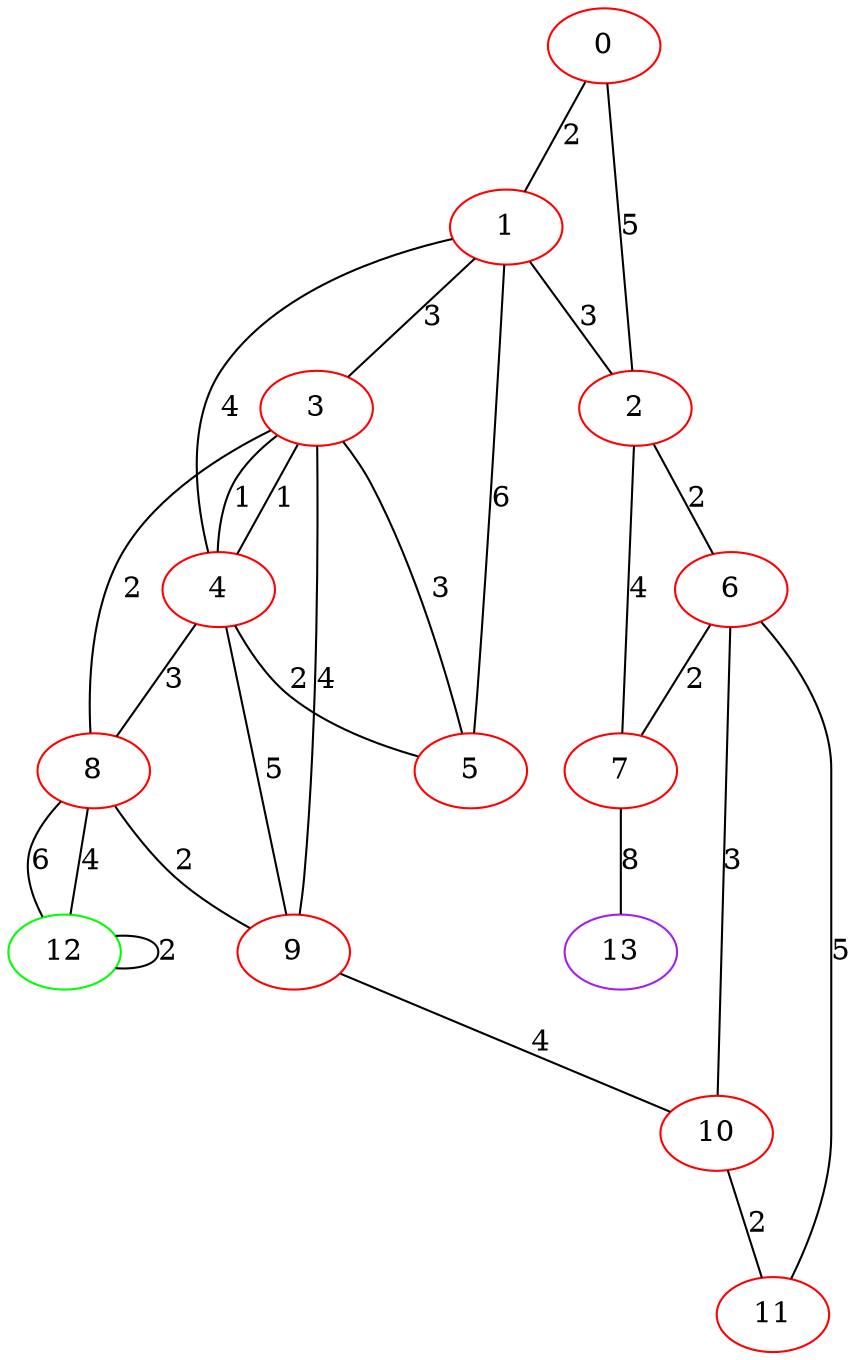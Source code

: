 graph "" {
0 [color=red, weight=1];
1 [color=red, weight=1];
2 [color=red, weight=1];
3 [color=red, weight=1];
4 [color=red, weight=1];
5 [color=red, weight=1];
6 [color=red, weight=1];
7 [color=red, weight=1];
8 [color=red, weight=1];
9 [color=red, weight=1];
10 [color=red, weight=1];
11 [color=red, weight=1];
12 [color=green, weight=2];
13 [color=purple, weight=4];
0 -- 1  [key=0, label=2];
0 -- 2  [key=0, label=5];
1 -- 2  [key=0, label=3];
1 -- 3  [key=0, label=3];
1 -- 4  [key=0, label=4];
1 -- 5  [key=0, label=6];
2 -- 6  [key=0, label=2];
2 -- 7  [key=0, label=4];
3 -- 8  [key=0, label=2];
3 -- 4  [key=0, label=1];
3 -- 4  [key=1, label=1];
3 -- 5  [key=0, label=3];
3 -- 9  [key=0, label=4];
4 -- 8  [key=0, label=3];
4 -- 5  [key=0, label=2];
4 -- 9  [key=0, label=5];
6 -- 10  [key=0, label=3];
6 -- 11  [key=0, label=5];
6 -- 7  [key=0, label=2];
7 -- 13  [key=0, label=8];
8 -- 12  [key=0, label=6];
8 -- 12  [key=1, label=4];
8 -- 9  [key=0, label=2];
9 -- 10  [key=0, label=4];
10 -- 11  [key=0, label=2];
12 -- 12  [key=0, label=2];
}
